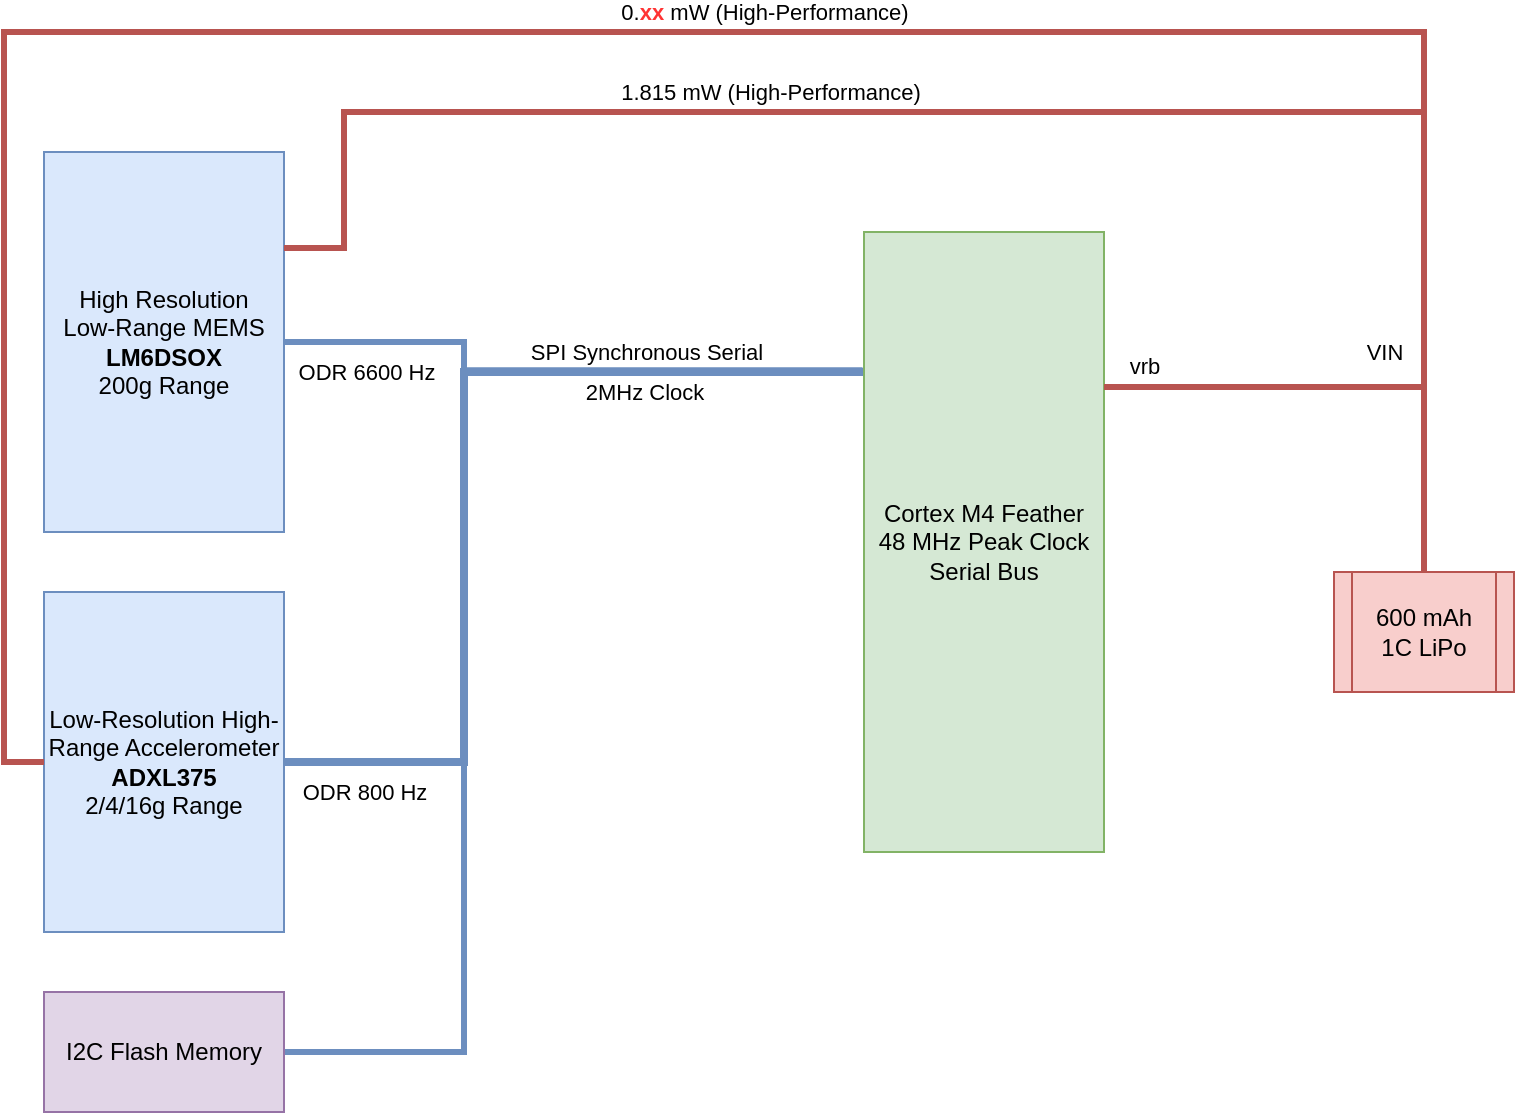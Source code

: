 <mxfile version="20.5.1" type="github">
  <diagram id="9PtypYjBhYBW2y5f75Z8" name="Page-1">
    <mxGraphModel dx="1164" dy="555" grid="1" gridSize="10" guides="1" tooltips="1" connect="1" arrows="1" fold="1" page="1" pageScale="1" pageWidth="850" pageHeight="1100" math="0" shadow="0">
      <root>
        <mxCell id="0" />
        <mxCell id="1" parent="0" />
        <mxCell id="o8rjoo6xaxwGKhyFrDOh-4" style="edgeStyle=orthogonalEdgeStyle;rounded=0;orthogonalLoop=1;jettySize=auto;html=1;exitX=1;exitY=0.5;exitDx=0;exitDy=0;entryX=0.083;entryY=0.226;entryDx=0;entryDy=0;entryPerimeter=0;fillColor=#dae8fc;strokeColor=#6c8ebf;strokeWidth=3;endArrow=none;endFill=0;" parent="1" source="o8rjoo6xaxwGKhyFrDOh-1" target="o8rjoo6xaxwGKhyFrDOh-3" edge="1">
          <mxGeometry relative="1" as="geometry">
            <Array as="points">
              <mxPoint x="150" y="215" />
              <mxPoint x="150" y="230" />
            </Array>
          </mxGeometry>
        </mxCell>
        <mxCell id="J-fSHl9zoMlPTrOR2JYS-4" value="ODR 6600 Hz" style="edgeLabel;html=1;align=center;verticalAlign=middle;resizable=0;points=[];" parent="o8rjoo6xaxwGKhyFrDOh-4" vertex="1" connectable="0">
          <mxGeometry x="-0.775" y="2" relative="1" as="geometry">
            <mxPoint x="5" y="17" as="offset" />
          </mxGeometry>
        </mxCell>
        <mxCell id="o8rjoo6xaxwGKhyFrDOh-1" value="High Resolution&lt;br&gt;Low-Range MEMS&lt;br&gt;&lt;b&gt;LM6DSOX&lt;/b&gt;&lt;br&gt;200g Range&lt;br&gt;" style="rounded=0;whiteSpace=wrap;html=1;fillColor=#dae8fc;strokeColor=#6c8ebf;" parent="1" vertex="1">
          <mxGeometry x="-60" y="120" width="120" height="190" as="geometry" />
        </mxCell>
        <mxCell id="o8rjoo6xaxwGKhyFrDOh-5" style="edgeStyle=orthogonalEdgeStyle;rounded=0;orthogonalLoop=1;jettySize=auto;html=1;exitX=1;exitY=0.5;exitDx=0;exitDy=0;fillColor=#dae8fc;strokeColor=#6c8ebf;strokeWidth=4;endArrow=none;endFill=0;" parent="1" source="o8rjoo6xaxwGKhyFrDOh-2" edge="1">
          <mxGeometry relative="1" as="geometry">
            <mxPoint x="350" y="230" as="targetPoint" />
            <Array as="points">
              <mxPoint x="150" y="425" />
              <mxPoint x="150" y="230" />
            </Array>
          </mxGeometry>
        </mxCell>
        <mxCell id="o8rjoo6xaxwGKhyFrDOh-6" value="SPI Synchronous Serial" style="edgeLabel;html=1;align=center;verticalAlign=middle;resizable=0;points=[];" parent="o8rjoo6xaxwGKhyFrDOh-5" vertex="1" connectable="0">
          <mxGeometry x="0.325" y="3" relative="1" as="geometry">
            <mxPoint x="54" y="-7" as="offset" />
          </mxGeometry>
        </mxCell>
        <mxCell id="o8rjoo6xaxwGKhyFrDOh-7" value="2MHz Clock" style="edgeLabel;html=1;align=center;verticalAlign=middle;resizable=0;points=[];" parent="o8rjoo6xaxwGKhyFrDOh-5" vertex="1" connectable="0">
          <mxGeometry x="0.39" y="1" relative="1" as="geometry">
            <mxPoint x="38" y="11" as="offset" />
          </mxGeometry>
        </mxCell>
        <mxCell id="o8rjoo6xaxwGKhyFrDOh-2" value="Low-Resolution High-Range Accelerometer&lt;br&gt;&lt;b&gt;ADXL375&lt;/b&gt;&lt;br&gt;2/4/16g Range" style="rounded=0;whiteSpace=wrap;html=1;fillColor=#dae8fc;strokeColor=#6c8ebf;" parent="1" vertex="1">
          <mxGeometry x="-60" y="340" width="120" height="170" as="geometry" />
        </mxCell>
        <mxCell id="o8rjoo6xaxwGKhyFrDOh-3" value="Cortex M4&amp;nbsp;Feather&lt;br&gt;48 MHz Peak Clock&lt;br&gt;Serial Bus" style="rounded=0;whiteSpace=wrap;html=1;fillColor=#d5e8d4;strokeColor=#82b366;" parent="1" vertex="1">
          <mxGeometry x="350" y="160" width="120" height="310" as="geometry" />
        </mxCell>
        <mxCell id="J-fSHl9zoMlPTrOR2JYS-2" style="edgeStyle=orthogonalEdgeStyle;rounded=0;orthogonalLoop=1;jettySize=auto;html=1;entryX=-0.006;entryY=0.223;entryDx=0;entryDy=0;entryPerimeter=0;fillColor=#dae8fc;strokeColor=#6c8ebf;strokeWidth=3;endArrow=none;endFill=0;" parent="1" source="J-fSHl9zoMlPTrOR2JYS-1" target="o8rjoo6xaxwGKhyFrDOh-3" edge="1">
          <mxGeometry relative="1" as="geometry">
            <Array as="points">
              <mxPoint x="150" y="570" />
              <mxPoint x="150" y="229" />
            </Array>
          </mxGeometry>
        </mxCell>
        <mxCell id="J-fSHl9zoMlPTrOR2JYS-1" value="I2C Flash Memory" style="rounded=0;whiteSpace=wrap;html=1;fillColor=#e1d5e7;strokeColor=#9673a6;" parent="1" vertex="1">
          <mxGeometry x="-60" y="540" width="120" height="60" as="geometry" />
        </mxCell>
        <mxCell id="J-fSHl9zoMlPTrOR2JYS-9" value="ODR 800 Hz" style="edgeLabel;html=1;align=center;verticalAlign=middle;resizable=0;points=[];" parent="1" vertex="1" connectable="0">
          <mxGeometry x="100.004" y="440" as="geometry" />
        </mxCell>
        <mxCell id="J-fSHl9zoMlPTrOR2JYS-11" value="VIN" style="edgeStyle=orthogonalEdgeStyle;rounded=0;orthogonalLoop=1;jettySize=auto;html=1;exitX=0.5;exitY=0;exitDx=0;exitDy=0;entryX=1;entryY=0.25;entryDx=0;entryDy=0;strokeWidth=3;endArrow=none;endFill=0;fillColor=#f8cecc;strokeColor=#b85450;" parent="1" source="J-fSHl9zoMlPTrOR2JYS-10" target="o8rjoo6xaxwGKhyFrDOh-3" edge="1">
          <mxGeometry x="-0.109" y="-18" relative="1" as="geometry">
            <mxPoint as="offset" />
          </mxGeometry>
        </mxCell>
        <mxCell id="J-fSHl9zoMlPTrOR2JYS-23" value="vrb" style="edgeLabel;html=1;align=center;verticalAlign=middle;resizable=0;points=[];" parent="J-fSHl9zoMlPTrOR2JYS-11" vertex="1" connectable="0">
          <mxGeometry x="0.588" y="-3" relative="1" as="geometry">
            <mxPoint x="-32" y="-8" as="offset" />
          </mxGeometry>
        </mxCell>
        <mxCell id="J-fSHl9zoMlPTrOR2JYS-24" style="edgeStyle=orthogonalEdgeStyle;rounded=0;orthogonalLoop=1;jettySize=auto;html=1;entryX=0;entryY=0.5;entryDx=0;entryDy=0;strokeWidth=3;endArrow=none;endFill=0;fillColor=#f8cecc;strokeColor=#b85450;" parent="1" source="J-fSHl9zoMlPTrOR2JYS-10" target="o8rjoo6xaxwGKhyFrDOh-2" edge="1">
          <mxGeometry relative="1" as="geometry">
            <Array as="points">
              <mxPoint x="630" y="60" />
              <mxPoint x="-80" y="60" />
              <mxPoint x="-80" y="425" />
            </Array>
          </mxGeometry>
        </mxCell>
        <mxCell id="J-fSHl9zoMlPTrOR2JYS-26" value="0.&lt;font color=&quot;#ff3333&quot;&gt;&lt;b&gt;xx &lt;/b&gt;&lt;/font&gt;mW (High-Performance)" style="edgeLabel;html=1;align=center;verticalAlign=middle;resizable=0;points=[];" parent="J-fSHl9zoMlPTrOR2JYS-24" vertex="1" connectable="0">
          <mxGeometry x="0.008" relative="1" as="geometry">
            <mxPoint x="88" y="-10" as="offset" />
          </mxGeometry>
        </mxCell>
        <mxCell id="J-fSHl9zoMlPTrOR2JYS-10" value="600 mAh&lt;br&gt;1C LiPo" style="shape=process;whiteSpace=wrap;html=1;backgroundOutline=1;fillColor=#f8cecc;strokeColor=#b85450;" parent="1" vertex="1">
          <mxGeometry x="585" y="330" width="90" height="60" as="geometry" />
        </mxCell>
        <mxCell id="J-fSHl9zoMlPTrOR2JYS-18" style="edgeStyle=orthogonalEdgeStyle;rounded=0;orthogonalLoop=1;jettySize=auto;html=1;entryX=1;entryY=0.25;entryDx=0;entryDy=0;strokeWidth=3;endArrow=none;endFill=0;fillColor=#f8cecc;strokeColor=#b85450;" parent="1" target="o8rjoo6xaxwGKhyFrDOh-1" edge="1">
          <mxGeometry relative="1" as="geometry">
            <mxPoint x="630" y="320" as="sourcePoint" />
            <Array as="points">
              <mxPoint x="630" y="100" />
              <mxPoint x="90" y="100" />
              <mxPoint x="90" y="168" />
              <mxPoint x="60" y="168" />
            </Array>
          </mxGeometry>
        </mxCell>
        <mxCell id="J-fSHl9zoMlPTrOR2JYS-19" value="1.815 mW (High-Performance)" style="edgeLabel;html=1;align=center;verticalAlign=middle;resizable=0;points=[];" parent="J-fSHl9zoMlPTrOR2JYS-18" vertex="1" connectable="0">
          <mxGeometry x="0.275" y="-1" relative="1" as="geometry">
            <mxPoint y="-9" as="offset" />
          </mxGeometry>
        </mxCell>
      </root>
    </mxGraphModel>
  </diagram>
</mxfile>
